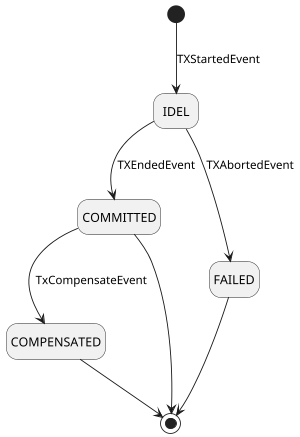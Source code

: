 @startuml
scale 300 width
hide empty description

[*] --> IDEL : TXStartedEvent
IDEL --> COMMITTED : TXEndedEvent
IDEL --> FAILED : TXAbortedEvent
COMMITTED --> COMPENSATED : TxCompensateEvent
COMMITTED --> [*]
FAILED --> [*]
COMPENSATED --> [*]

@enduml
